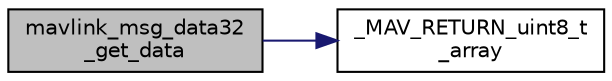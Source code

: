 digraph "mavlink_msg_data32_get_data"
{
 // INTERACTIVE_SVG=YES
  edge [fontname="Helvetica",fontsize="10",labelfontname="Helvetica",labelfontsize="10"];
  node [fontname="Helvetica",fontsize="10",shape=record];
  rankdir="LR";
  Node1 [label="mavlink_msg_data32\l_get_data",height=0.2,width=0.4,color="black", fillcolor="grey75", style="filled", fontcolor="black"];
  Node1 -> Node2 [color="midnightblue",fontsize="10",style="solid",fontname="Helvetica"];
  Node2 [label="_MAV_RETURN_uint8_t\l_array",height=0.2,width=0.4,color="black", fillcolor="white", style="filled",URL="$protocol_8h.html#a0577ed5da38b4eed5472e27dc94026c3"];
}
